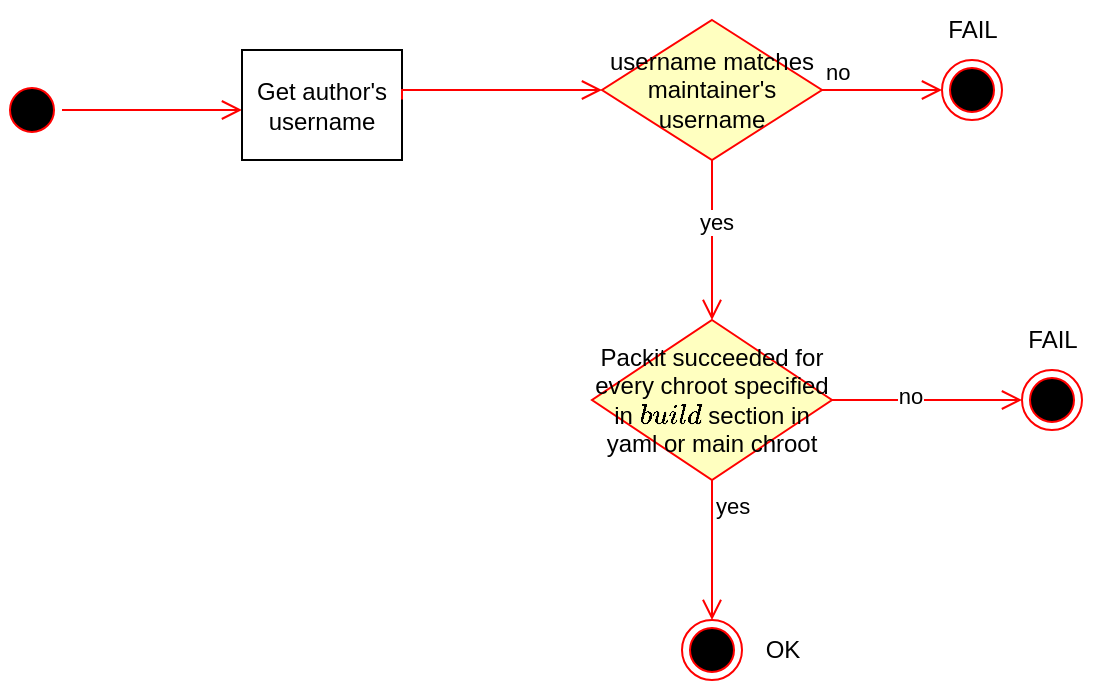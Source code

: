 <mxfile version="20.6.0" type="device"><diagram id="jrUJDNk00ehKd82qKOvJ" name="Page-1"><mxGraphModel dx="1052" dy="614" grid="1" gridSize="10" guides="1" tooltips="1" connect="1" arrows="1" fold="1" page="1" pageScale="1" pageWidth="850" pageHeight="1100" math="0" shadow="0"><root><mxCell id="0"/><mxCell id="1" parent="0"/><mxCell id="6kaEIQvM3ipfR9DYUQl1-1" value="" style="ellipse;html=1;shape=startState;fillColor=#000000;strokeColor=#ff0000;" vertex="1" parent="1"><mxGeometry x="60" y="260" width="30" height="30" as="geometry"/></mxCell><mxCell id="6kaEIQvM3ipfR9DYUQl1-2" value="" style="edgeStyle=orthogonalEdgeStyle;html=1;verticalAlign=bottom;endArrow=open;endSize=8;strokeColor=#ff0000;rounded=0;" edge="1" source="6kaEIQvM3ipfR9DYUQl1-1" parent="1"><mxGeometry relative="1" as="geometry"><mxPoint x="180" y="275" as="targetPoint"/></mxGeometry></mxCell><mxCell id="6kaEIQvM3ipfR9DYUQl1-5" value="Get author's username" style="rounded=0;whiteSpace=wrap;html=1;" vertex="1" parent="1"><mxGeometry x="180" y="245" width="80" height="55" as="geometry"/></mxCell><mxCell id="6kaEIQvM3ipfR9DYUQl1-6" value="username matches maintainer's username" style="rhombus;whiteSpace=wrap;html=1;fillColor=#ffffc0;strokeColor=#ff0000;" vertex="1" parent="1"><mxGeometry x="360" y="230" width="110" height="70" as="geometry"/></mxCell><mxCell id="6kaEIQvM3ipfR9DYUQl1-7" value="no" style="edgeStyle=orthogonalEdgeStyle;html=1;align=left;verticalAlign=bottom;endArrow=open;endSize=8;strokeColor=#ff0000;rounded=0;" edge="1" source="6kaEIQvM3ipfR9DYUQl1-6" parent="1"><mxGeometry x="-1" relative="1" as="geometry"><mxPoint x="530" y="265" as="targetPoint"/><Array as="points"><mxPoint x="515" y="265"/></Array></mxGeometry></mxCell><mxCell id="6kaEIQvM3ipfR9DYUQl1-8" value="" style="edgeStyle=orthogonalEdgeStyle;html=1;align=left;verticalAlign=top;endArrow=open;endSize=8;strokeColor=#ff0000;rounded=0;exitX=0.5;exitY=1;exitDx=0;exitDy=0;" edge="1" source="6kaEIQvM3ipfR9DYUQl1-6" parent="1"><mxGeometry x="-1" relative="1" as="geometry"><mxPoint x="415" y="380" as="targetPoint"/><Array as="points"><mxPoint x="415" y="370"/></Array></mxGeometry></mxCell><mxCell id="6kaEIQvM3ipfR9DYUQl1-10" value="yes" style="edgeLabel;html=1;align=center;verticalAlign=middle;resizable=0;points=[];" vertex="1" connectable="0" parent="6kaEIQvM3ipfR9DYUQl1-8"><mxGeometry x="-0.239" y="2" relative="1" as="geometry"><mxPoint as="offset"/></mxGeometry></mxCell><mxCell id="6kaEIQvM3ipfR9DYUQl1-9" value="" style="edgeStyle=orthogonalEdgeStyle;html=1;verticalAlign=bottom;endArrow=open;endSize=8;strokeColor=#ff0000;rounded=0;" edge="1" parent="1" target="6kaEIQvM3ipfR9DYUQl1-6"><mxGeometry relative="1" as="geometry"><mxPoint x="350" y="269.71" as="targetPoint"/><mxPoint x="260" y="269.71" as="sourcePoint"/><Array as="points"><mxPoint x="260" y="265"/></Array></mxGeometry></mxCell><mxCell id="6kaEIQvM3ipfR9DYUQl1-11" value="" style="ellipse;html=1;shape=endState;fillColor=#000000;strokeColor=#ff0000;" vertex="1" parent="1"><mxGeometry x="530" y="250" width="30" height="30" as="geometry"/></mxCell><mxCell id="6kaEIQvM3ipfR9DYUQl1-12" value="FAIL" style="text;html=1;align=center;verticalAlign=middle;resizable=0;points=[];autosize=1;strokeColor=none;fillColor=none;" vertex="1" parent="1"><mxGeometry x="520" y="220" width="50" height="30" as="geometry"/></mxCell><mxCell id="6kaEIQvM3ipfR9DYUQl1-15" value="Packit succeeded for every chroot specified in `build` section in yaml or main chroot" style="rhombus;whiteSpace=wrap;html=1;fillColor=#ffffc0;strokeColor=#ff0000;" vertex="1" parent="1"><mxGeometry x="355" y="380" width="120" height="80" as="geometry"/></mxCell><mxCell id="6kaEIQvM3ipfR9DYUQl1-16" value="" style="edgeStyle=orthogonalEdgeStyle;html=1;align=left;verticalAlign=bottom;endArrow=open;endSize=8;strokeColor=#ff0000;rounded=0;" edge="1" source="6kaEIQvM3ipfR9DYUQl1-15" parent="1"><mxGeometry x="-1" relative="1" as="geometry"><mxPoint x="570" y="420" as="targetPoint"/><Array as="points"><mxPoint x="490" y="420"/><mxPoint x="490" y="420"/></Array></mxGeometry></mxCell><mxCell id="6kaEIQvM3ipfR9DYUQl1-18" value="no" style="edgeLabel;html=1;align=center;verticalAlign=middle;resizable=0;points=[];" vertex="1" connectable="0" parent="6kaEIQvM3ipfR9DYUQl1-16"><mxGeometry x="-0.181" y="2" relative="1" as="geometry"><mxPoint as="offset"/></mxGeometry></mxCell><mxCell id="6kaEIQvM3ipfR9DYUQl1-17" value="yes" style="edgeStyle=orthogonalEdgeStyle;html=1;align=left;verticalAlign=top;endArrow=open;endSize=8;strokeColor=#ff0000;rounded=0;" edge="1" source="6kaEIQvM3ipfR9DYUQl1-15" parent="1"><mxGeometry x="-1" relative="1" as="geometry"><mxPoint x="415" y="530" as="targetPoint"/><Array as="points"><mxPoint x="415" y="510"/></Array></mxGeometry></mxCell><mxCell id="6kaEIQvM3ipfR9DYUQl1-19" value="" style="ellipse;html=1;shape=endState;fillColor=#000000;strokeColor=#ff0000;" vertex="1" parent="1"><mxGeometry x="570" y="405" width="30" height="30" as="geometry"/></mxCell><mxCell id="6kaEIQvM3ipfR9DYUQl1-20" value="" style="ellipse;html=1;shape=endState;fillColor=#000000;strokeColor=#ff0000;" vertex="1" parent="1"><mxGeometry x="400" y="530" width="30" height="30" as="geometry"/></mxCell><mxCell id="6kaEIQvM3ipfR9DYUQl1-21" value="FAIL" style="text;html=1;align=center;verticalAlign=middle;resizable=0;points=[];autosize=1;strokeColor=none;fillColor=none;" vertex="1" parent="1"><mxGeometry x="560" y="375" width="50" height="30" as="geometry"/></mxCell><mxCell id="6kaEIQvM3ipfR9DYUQl1-22" value="OK" style="text;html=1;align=center;verticalAlign=middle;resizable=0;points=[];autosize=1;strokeColor=none;fillColor=none;" vertex="1" parent="1"><mxGeometry x="430" y="530" width="40" height="30" as="geometry"/></mxCell></root></mxGraphModel></diagram></mxfile>